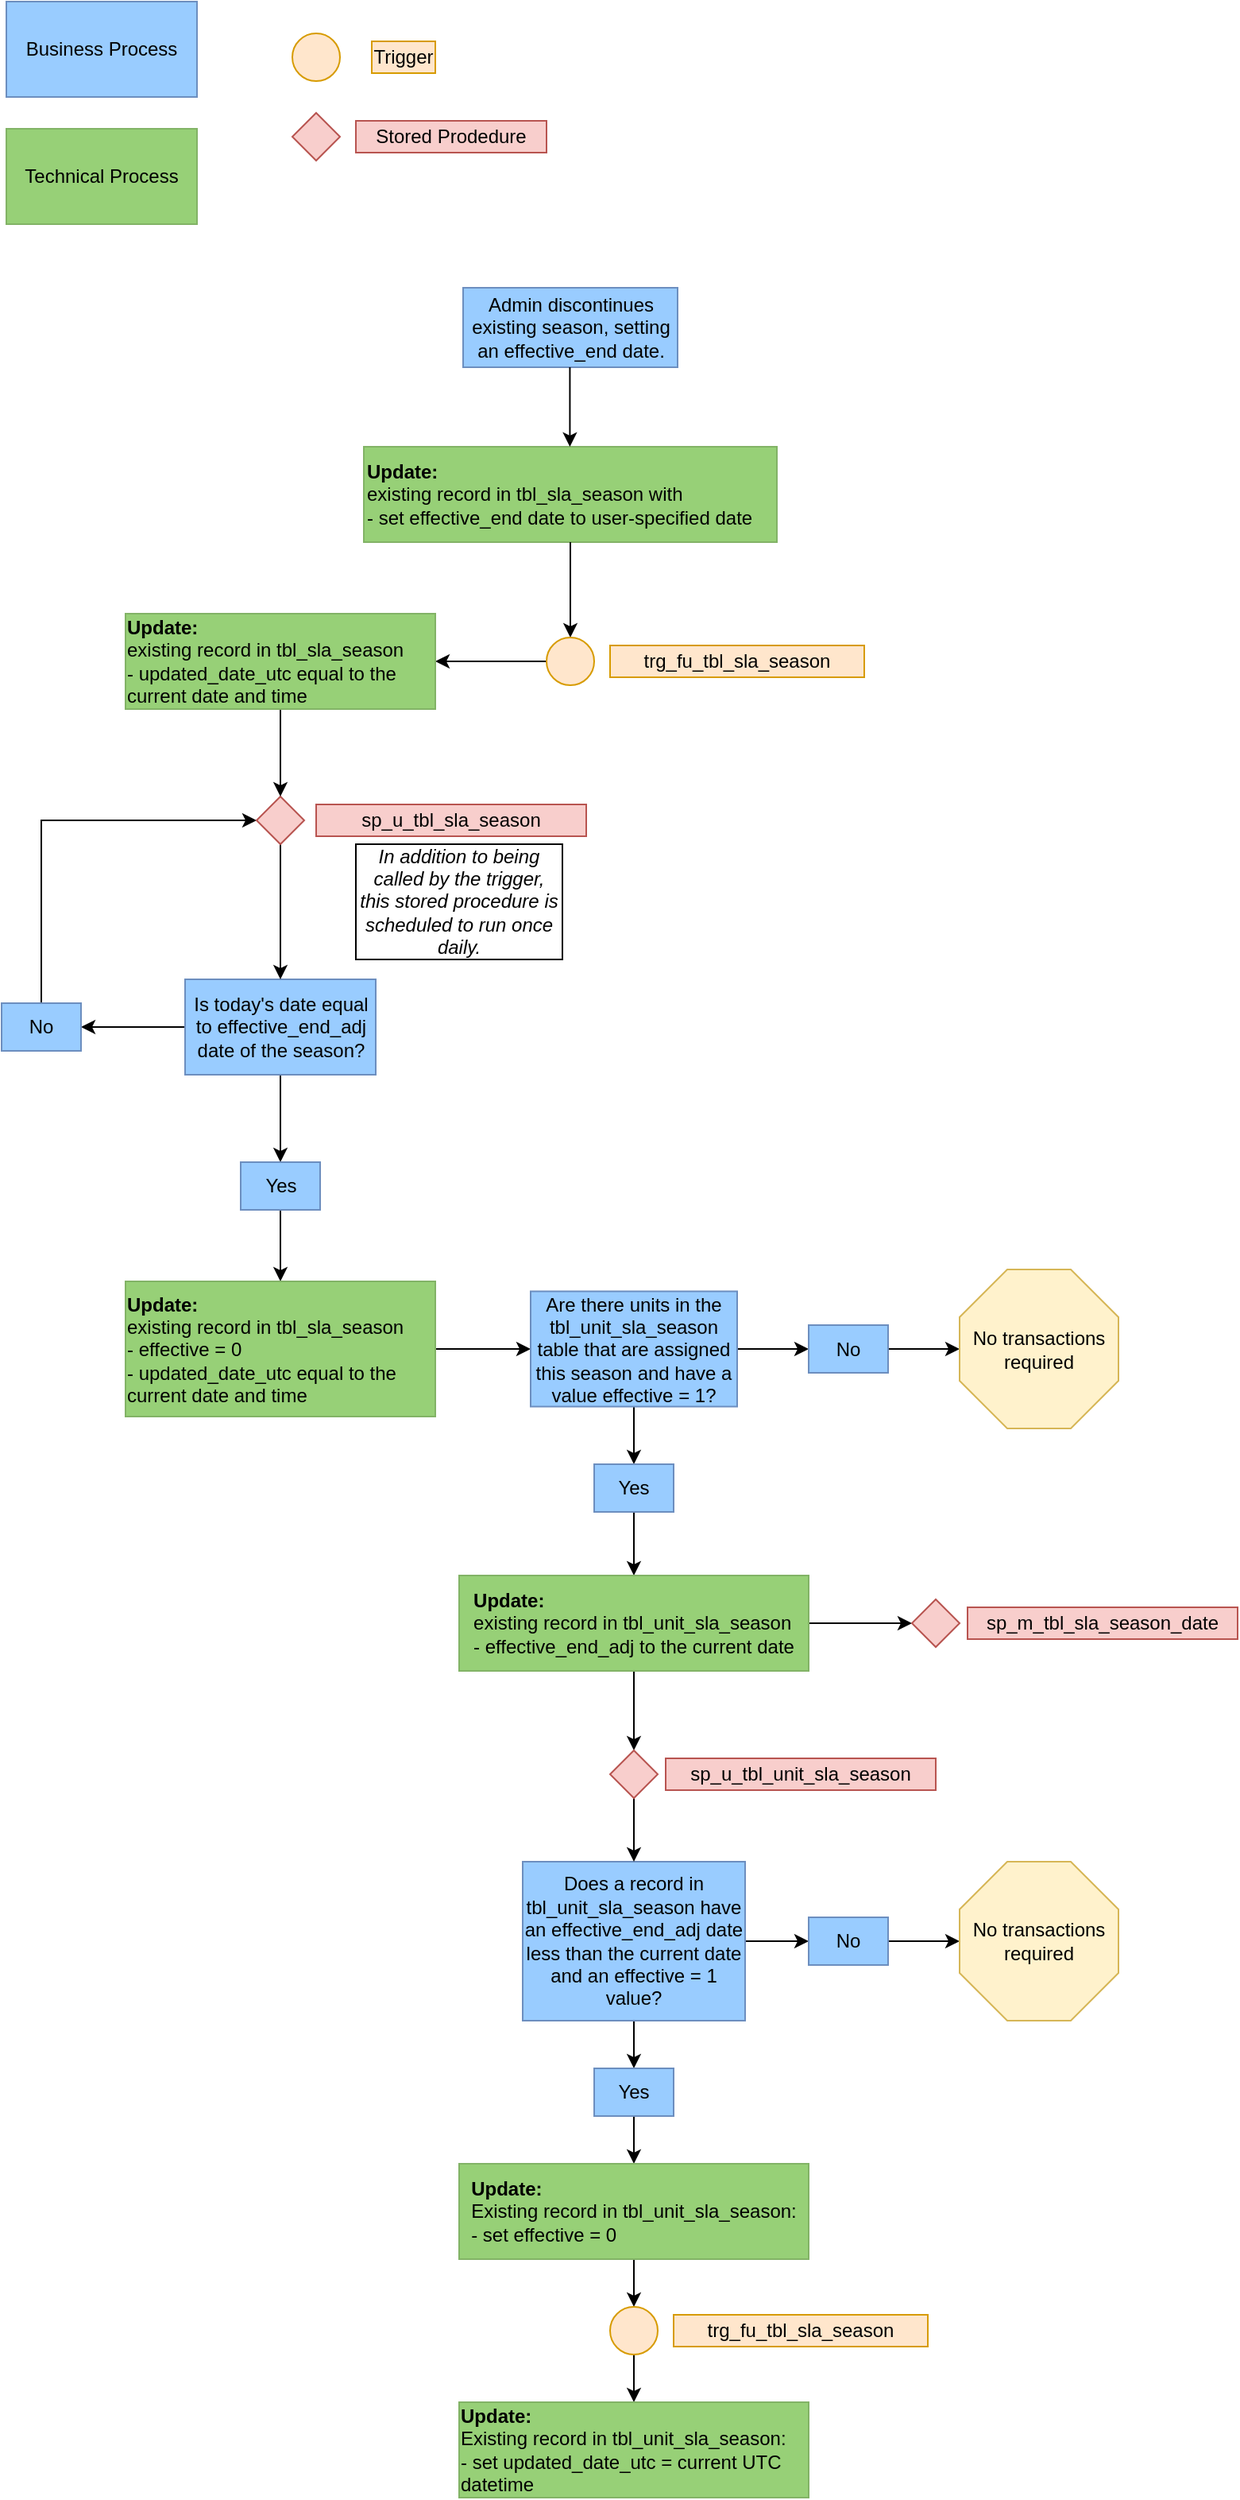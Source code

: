 <mxfile version="13.7.6" type="github">
  <diagram id="C5RBs43oDa-KdzZeNtuy" name="Page-1">
    <mxGraphModel dx="1422" dy="794" grid="1" gridSize="10" guides="1" tooltips="1" connect="1" arrows="1" fold="1" page="1" pageScale="1" pageWidth="850" pageHeight="1100" math="0" shadow="0">
      <root>
        <mxCell id="WIyWlLk6GJQsqaUBKTNV-0" />
        <mxCell id="WIyWlLk6GJQsqaUBKTNV-1" parent="WIyWlLk6GJQsqaUBKTNV-0" />
        <mxCell id="WIyWlLk6GJQsqaUBKTNV-3" value="Admin discontinues existing season, setting an effective_end date." style="rounded=0;whiteSpace=wrap;html=1;fontSize=12;glass=0;strokeWidth=1;shadow=0;fillColor=#99CCFF;strokeColor=#6c8ebf;" parent="WIyWlLk6GJQsqaUBKTNV-1" vertex="1">
          <mxGeometry x="307.5" y="200" width="135" height="50" as="geometry" />
        </mxCell>
        <mxCell id="X3GcQL-NPRju56YZY_Ri-2" value="&lt;b&gt;Update:&lt;br&gt;&lt;/b&gt;existing record in tbl_sla_season with&lt;br&gt;- set effective_end date to user-specified date" style="rounded=0;whiteSpace=wrap;html=1;fillColor=#97D077;strokeColor=#82b366;align=left;" parent="WIyWlLk6GJQsqaUBKTNV-1" vertex="1">
          <mxGeometry x="245" y="300" width="260" height="60" as="geometry" />
        </mxCell>
        <mxCell id="X3GcQL-NPRju56YZY_Ri-4" value="" style="endArrow=classic;html=1;exitX=0.5;exitY=1;exitDx=0;exitDy=0;entryX=0.5;entryY=0;entryDx=0;entryDy=0;" parent="WIyWlLk6GJQsqaUBKTNV-1" source="X3GcQL-NPRju56YZY_Ri-2" target="MRGtH3ut4B2zLl-mFBzY-22" edge="1">
          <mxGeometry width="50" height="50" relative="1" as="geometry">
            <mxPoint x="375" y="370" as="sourcePoint" />
            <mxPoint x="375" y="420" as="targetPoint" />
          </mxGeometry>
        </mxCell>
        <mxCell id="X3GcQL-NPRju56YZY_Ri-5" value="" style="endArrow=classic;html=1;" parent="WIyWlLk6GJQsqaUBKTNV-1" edge="1">
          <mxGeometry width="50" height="50" relative="1" as="geometry">
            <mxPoint x="374.71" y="250" as="sourcePoint" />
            <mxPoint x="374.71" y="300" as="targetPoint" />
          </mxGeometry>
        </mxCell>
        <mxCell id="MRGtH3ut4B2zLl-mFBzY-0" value="Business Process" style="rounded=0;whiteSpace=wrap;html=1;strokeColor=#6c8ebf;fillColor=#99CCFF;" parent="WIyWlLk6GJQsqaUBKTNV-1" vertex="1">
          <mxGeometry x="20" y="20" width="120" height="60" as="geometry" />
        </mxCell>
        <mxCell id="MRGtH3ut4B2zLl-mFBzY-1" value="Technical Process" style="rounded=0;whiteSpace=wrap;html=1;strokeColor=#82b366;fillColor=#97D077;" parent="WIyWlLk6GJQsqaUBKTNV-1" vertex="1">
          <mxGeometry x="20" y="100" width="120" height="60" as="geometry" />
        </mxCell>
        <mxCell id="MRGtH3ut4B2zLl-mFBzY-2" value="" style="ellipse;whiteSpace=wrap;html=1;aspect=fixed;fillColor=#ffe6cc;strokeColor=#d79b00;" parent="WIyWlLk6GJQsqaUBKTNV-1" vertex="1">
          <mxGeometry x="200" y="40" width="30" height="30" as="geometry" />
        </mxCell>
        <mxCell id="MRGtH3ut4B2zLl-mFBzY-3" value="Trigger" style="text;html=1;strokeColor=#d79b00;fillColor=#ffe6cc;align=center;verticalAlign=middle;whiteSpace=wrap;rounded=0;" parent="WIyWlLk6GJQsqaUBKTNV-1" vertex="1">
          <mxGeometry x="250" y="45" width="40" height="20" as="geometry" />
        </mxCell>
        <mxCell id="MRGtH3ut4B2zLl-mFBzY-4" value="" style="rhombus;whiteSpace=wrap;html=1;align=left;fillColor=#f8cecc;strokeColor=#b85450;" parent="WIyWlLk6GJQsqaUBKTNV-1" vertex="1">
          <mxGeometry x="200" y="90" width="30" height="30" as="geometry" />
        </mxCell>
        <mxCell id="MRGtH3ut4B2zLl-mFBzY-5" value="Stored Prodedure" style="text;html=1;strokeColor=#b85450;fillColor=#f8cecc;align=center;verticalAlign=middle;whiteSpace=wrap;rounded=0;" parent="WIyWlLk6GJQsqaUBKTNV-1" vertex="1">
          <mxGeometry x="240" y="95" width="120" height="20" as="geometry" />
        </mxCell>
        <mxCell id="BvRXjK3O4e4GX6fMoHdj-10" style="edgeStyle=orthogonalEdgeStyle;rounded=0;orthogonalLoop=1;jettySize=auto;html=1;exitX=0;exitY=0.5;exitDx=0;exitDy=0;entryX=1;entryY=0.5;entryDx=0;entryDy=0;" parent="WIyWlLk6GJQsqaUBKTNV-1" source="MRGtH3ut4B2zLl-mFBzY-6" target="MRGtH3ut4B2zLl-mFBzY-7" edge="1">
          <mxGeometry relative="1" as="geometry" />
        </mxCell>
        <mxCell id="BvRXjK3O4e4GX6fMoHdj-11" style="edgeStyle=orthogonalEdgeStyle;rounded=0;orthogonalLoop=1;jettySize=auto;html=1;exitX=0.5;exitY=1;exitDx=0;exitDy=0;entryX=0.5;entryY=0;entryDx=0;entryDy=0;" parent="WIyWlLk6GJQsqaUBKTNV-1" source="MRGtH3ut4B2zLl-mFBzY-6" target="MRGtH3ut4B2zLl-mFBzY-9" edge="1">
          <mxGeometry relative="1" as="geometry" />
        </mxCell>
        <mxCell id="MRGtH3ut4B2zLl-mFBzY-6" value="Is today&#39;s date equal to effective_end_adj date of the season?" style="rounded=0;whiteSpace=wrap;html=1;fillColor=#99CCFF;strokeColor=#6c8ebf;" parent="WIyWlLk6GJQsqaUBKTNV-1" vertex="1">
          <mxGeometry x="132.5" y="635" width="120" height="60" as="geometry" />
        </mxCell>
        <mxCell id="BvRXjK3O4e4GX6fMoHdj-9" style="edgeStyle=orthogonalEdgeStyle;rounded=0;orthogonalLoop=1;jettySize=auto;html=1;exitX=0.5;exitY=0;exitDx=0;exitDy=0;entryX=0;entryY=0.5;entryDx=0;entryDy=0;" parent="WIyWlLk6GJQsqaUBKTNV-1" source="MRGtH3ut4B2zLl-mFBzY-7" target="MRGtH3ut4B2zLl-mFBzY-18" edge="1">
          <mxGeometry relative="1" as="geometry" />
        </mxCell>
        <mxCell id="MRGtH3ut4B2zLl-mFBzY-7" value="No" style="rounded=0;whiteSpace=wrap;html=1;fillColor=#99CCFF;strokeColor=#6c8ebf;" parent="WIyWlLk6GJQsqaUBKTNV-1" vertex="1">
          <mxGeometry x="17" y="650" width="50" height="30" as="geometry" />
        </mxCell>
        <mxCell id="MRGtH3ut4B2zLl-mFBzY-15" value="" style="edgeStyle=orthogonalEdgeStyle;rounded=0;orthogonalLoop=1;jettySize=auto;html=1;entryX=0.5;entryY=0;entryDx=0;entryDy=0;" parent="WIyWlLk6GJQsqaUBKTNV-1" source="MRGtH3ut4B2zLl-mFBzY-9" target="MRGtH3ut4B2zLl-mFBzY-16" edge="1">
          <mxGeometry relative="1" as="geometry">
            <mxPoint x="422" y="875" as="targetPoint" />
          </mxGeometry>
        </mxCell>
        <mxCell id="MRGtH3ut4B2zLl-mFBzY-9" value="Yes" style="rounded=0;whiteSpace=wrap;html=1;fillColor=#99CCFF;strokeColor=#6c8ebf;" parent="WIyWlLk6GJQsqaUBKTNV-1" vertex="1">
          <mxGeometry x="167.5" y="750" width="50" height="30" as="geometry" />
        </mxCell>
        <mxCell id="BvRXjK3O4e4GX6fMoHdj-24" style="edgeStyle=orthogonalEdgeStyle;rounded=0;orthogonalLoop=1;jettySize=auto;html=1;exitX=1;exitY=0.5;exitDx=0;exitDy=0;entryX=0;entryY=0.5;entryDx=0;entryDy=0;" parent="WIyWlLk6GJQsqaUBKTNV-1" source="MRGtH3ut4B2zLl-mFBzY-16" target="BvRXjK3O4e4GX6fMoHdj-23" edge="1">
          <mxGeometry relative="1" as="geometry" />
        </mxCell>
        <mxCell id="MRGtH3ut4B2zLl-mFBzY-16" value="&lt;div style=&quot;text-align: left&quot;&gt;&lt;b&gt;Update:&lt;/b&gt;&lt;/div&gt;&lt;div style=&quot;text-align: left&quot;&gt;&lt;span&gt;existing record in tbl_sla_season&lt;/span&gt;&lt;/div&gt;&lt;div style=&quot;text-align: left&quot;&gt;&lt;span&gt;- effective = 0&lt;/span&gt;&lt;/div&gt;&lt;div style=&quot;text-align: left&quot;&gt;- updated_date_utc equal to the current date and time&lt;span&gt;&lt;br&gt;&lt;/span&gt;&lt;/div&gt;" style="rounded=0;whiteSpace=wrap;html=1;fillColor=#d5e8d4;strokeColor=#82b366;" parent="WIyWlLk6GJQsqaUBKTNV-1" vertex="1">
          <mxGeometry x="95" y="825" width="195" height="85" as="geometry" />
        </mxCell>
        <mxCell id="BvRXjK3O4e4GX6fMoHdj-28" style="edgeStyle=orthogonalEdgeStyle;rounded=0;orthogonalLoop=1;jettySize=auto;html=1;exitX=1;exitY=0.5;exitDx=0;exitDy=0;entryX=0;entryY=0.5;entryDx=0;entryDy=0;" parent="WIyWlLk6GJQsqaUBKTNV-1" source="MRGtH3ut4B2zLl-mFBzY-28" target="BvRXjK3O4e4GX6fMoHdj-20" edge="1">
          <mxGeometry relative="1" as="geometry" />
        </mxCell>
        <mxCell id="MRGtH3ut4B2zLl-mFBzY-28" value="&lt;div style=&quot;text-align: left&quot;&gt;&lt;b&gt;Update:&lt;/b&gt;&lt;/div&gt;&lt;div style=&quot;text-align: left&quot;&gt;existing record in tbl_unit_sla_season&lt;/div&gt;&lt;div style=&quot;text-align: left&quot;&gt;- effective = 0&lt;/div&gt;&lt;div style=&quot;text-align: left&quot;&gt;- effective_end to the current date&lt;/div&gt;" style="rounded=0;whiteSpace=wrap;html=1;fillColor=#d5e8d4;strokeColor=#82b366;" parent="WIyWlLk6GJQsqaUBKTNV-1" vertex="1">
          <mxGeometry x="305" y="1010" width="220" height="60" as="geometry" />
        </mxCell>
        <mxCell id="BvRXjK3O4e4GX6fMoHdj-8" style="edgeStyle=orthogonalEdgeStyle;rounded=0;orthogonalLoop=1;jettySize=auto;html=1;exitX=0.5;exitY=1;exitDx=0;exitDy=0;entryX=0.5;entryY=0;entryDx=0;entryDy=0;" parent="WIyWlLk6GJQsqaUBKTNV-1" source="MRGtH3ut4B2zLl-mFBzY-18" target="MRGtH3ut4B2zLl-mFBzY-6" edge="1">
          <mxGeometry relative="1" as="geometry" />
        </mxCell>
        <mxCell id="MRGtH3ut4B2zLl-mFBzY-18" value="" style="rhombus;whiteSpace=wrap;html=1;align=left;fillColor=#f8cecc;strokeColor=#b85450;" parent="WIyWlLk6GJQsqaUBKTNV-1" vertex="1">
          <mxGeometry x="177.5" y="520" width="30" height="30" as="geometry" />
        </mxCell>
        <mxCell id="MRGtH3ut4B2zLl-mFBzY-19" value="sp_u_tbl_sla_season" style="text;html=1;strokeColor=#b85450;fillColor=#f8cecc;align=center;verticalAlign=middle;whiteSpace=wrap;rounded=0;" parent="WIyWlLk6GJQsqaUBKTNV-1" vertex="1">
          <mxGeometry x="215" y="525" width="170" height="20" as="geometry" />
        </mxCell>
        <mxCell id="BvRXjK3O4e4GX6fMoHdj-13" style="edgeStyle=orthogonalEdgeStyle;rounded=0;orthogonalLoop=1;jettySize=auto;html=1;exitX=0;exitY=0.5;exitDx=0;exitDy=0;entryX=1;entryY=0.5;entryDx=0;entryDy=0;" parent="WIyWlLk6GJQsqaUBKTNV-1" source="MRGtH3ut4B2zLl-mFBzY-22" target="BvRXjK3O4e4GX6fMoHdj-12" edge="1">
          <mxGeometry relative="1" as="geometry" />
        </mxCell>
        <mxCell id="MRGtH3ut4B2zLl-mFBzY-22" value="" style="ellipse;whiteSpace=wrap;html=1;aspect=fixed;fillColor=#ffe6cc;strokeColor=#d79b00;" parent="WIyWlLk6GJQsqaUBKTNV-1" vertex="1">
          <mxGeometry x="360" y="420" width="30" height="30" as="geometry" />
        </mxCell>
        <mxCell id="MRGtH3ut4B2zLl-mFBzY-23" value="trg_fu_tbl_sla_season" style="text;html=1;strokeColor=#d79b00;fillColor=#ffe6cc;align=center;verticalAlign=middle;whiteSpace=wrap;rounded=0;" parent="WIyWlLk6GJQsqaUBKTNV-1" vertex="1">
          <mxGeometry x="400" y="425" width="160" height="20" as="geometry" />
        </mxCell>
        <mxCell id="BvRXjK3O4e4GX6fMoHdj-16" style="edgeStyle=orthogonalEdgeStyle;rounded=0;orthogonalLoop=1;jettySize=auto;html=1;exitX=0.5;exitY=1;exitDx=0;exitDy=0;entryX=0.5;entryY=0;entryDx=0;entryDy=0;" parent="WIyWlLk6GJQsqaUBKTNV-1" source="BvRXjK3O4e4GX6fMoHdj-12" target="MRGtH3ut4B2zLl-mFBzY-18" edge="1">
          <mxGeometry relative="1" as="geometry" />
        </mxCell>
        <mxCell id="BvRXjK3O4e4GX6fMoHdj-12" value="&lt;div style=&quot;text-align: left&quot;&gt;&lt;b&gt;Update:&lt;/b&gt;&lt;/div&gt;&lt;div style=&quot;text-align: left&quot;&gt;&lt;span&gt;existing record in tbl_sla_season&lt;/span&gt;&lt;/div&gt;&lt;div style=&quot;text-align: left&quot;&gt;&lt;span&gt;- updated_date_utc equal to the current date and time&lt;/span&gt;&lt;/div&gt;" style="rounded=0;whiteSpace=wrap;html=1;fillColor=#d5e8d4;strokeColor=#82b366;" parent="WIyWlLk6GJQsqaUBKTNV-1" vertex="1">
          <mxGeometry x="95" y="405" width="195" height="60" as="geometry" />
        </mxCell>
        <mxCell id="BvRXjK3O4e4GX6fMoHdj-19" value="sp_m_tbl_sla_season_date" style="text;html=1;strokeColor=#b85450;fillColor=#f8cecc;align=center;verticalAlign=middle;whiteSpace=wrap;rounded=0;" parent="WIyWlLk6GJQsqaUBKTNV-1" vertex="1">
          <mxGeometry x="625" y="1030" width="170" height="20" as="geometry" />
        </mxCell>
        <mxCell id="BvRXjK3O4e4GX6fMoHdj-20" value="" style="rhombus;whiteSpace=wrap;html=1;align=left;fillColor=#f8cecc;strokeColor=#b85450;" parent="WIyWlLk6GJQsqaUBKTNV-1" vertex="1">
          <mxGeometry x="590" y="1025" width="30" height="30" as="geometry" />
        </mxCell>
        <mxCell id="BvRXjK3O4e4GX6fMoHdj-26" style="edgeStyle=orthogonalEdgeStyle;rounded=0;orthogonalLoop=1;jettySize=auto;html=1;exitX=0.5;exitY=1;exitDx=0;exitDy=0;entryX=0.5;entryY=0;entryDx=0;entryDy=0;" parent="WIyWlLk6GJQsqaUBKTNV-1" source="BvRXjK3O4e4GX6fMoHdj-23" target="BvRXjK3O4e4GX6fMoHdj-25" edge="1">
          <mxGeometry relative="1" as="geometry" />
        </mxCell>
        <mxCell id="BvRXjK3O4e4GX6fMoHdj-30" style="edgeStyle=orthogonalEdgeStyle;rounded=0;orthogonalLoop=1;jettySize=auto;html=1;exitX=1;exitY=0.5;exitDx=0;exitDy=0;entryX=0;entryY=0.5;entryDx=0;entryDy=0;" parent="WIyWlLk6GJQsqaUBKTNV-1" source="BvRXjK3O4e4GX6fMoHdj-23" target="BvRXjK3O4e4GX6fMoHdj-29" edge="1">
          <mxGeometry relative="1" as="geometry" />
        </mxCell>
        <mxCell id="BvRXjK3O4e4GX6fMoHdj-23" value="Are there units in the tbl_unit_sla_season table that are assigned this season and have a value effective = 1?" style="rounded=0;whiteSpace=wrap;html=1;fillColor=#99CCFF;strokeColor=#6c8ebf;" parent="WIyWlLk6GJQsqaUBKTNV-1" vertex="1">
          <mxGeometry x="350" y="831.25" width="130" height="72.5" as="geometry" />
        </mxCell>
        <mxCell id="BvRXjK3O4e4GX6fMoHdj-27" style="edgeStyle=orthogonalEdgeStyle;rounded=0;orthogonalLoop=1;jettySize=auto;html=1;exitX=0.5;exitY=1;exitDx=0;exitDy=0;entryX=0.5;entryY=0;entryDx=0;entryDy=0;" parent="WIyWlLk6GJQsqaUBKTNV-1" source="BvRXjK3O4e4GX6fMoHdj-25" target="MRGtH3ut4B2zLl-mFBzY-28" edge="1">
          <mxGeometry relative="1" as="geometry" />
        </mxCell>
        <mxCell id="BvRXjK3O4e4GX6fMoHdj-25" value="Yes" style="rounded=0;whiteSpace=wrap;html=1;fillColor=#99CCFF;strokeColor=#6c8ebf;" parent="WIyWlLk6GJQsqaUBKTNV-1" vertex="1">
          <mxGeometry x="390" y="940" width="50" height="30" as="geometry" />
        </mxCell>
        <mxCell id="BvRXjK3O4e4GX6fMoHdj-32" style="edgeStyle=orthogonalEdgeStyle;rounded=0;orthogonalLoop=1;jettySize=auto;html=1;exitX=1;exitY=0.5;exitDx=0;exitDy=0;entryX=0;entryY=0.5;entryDx=0;entryDy=0;entryPerimeter=0;" parent="WIyWlLk6GJQsqaUBKTNV-1" source="BvRXjK3O4e4GX6fMoHdj-29" target="BvRXjK3O4e4GX6fMoHdj-31" edge="1">
          <mxGeometry relative="1" as="geometry" />
        </mxCell>
        <mxCell id="BvRXjK3O4e4GX6fMoHdj-29" value="No" style="rounded=0;whiteSpace=wrap;html=1;fillColor=#99CCFF;strokeColor=#6c8ebf;" parent="WIyWlLk6GJQsqaUBKTNV-1" vertex="1">
          <mxGeometry x="525" y="852.5" width="50" height="30" as="geometry" />
        </mxCell>
        <mxCell id="BvRXjK3O4e4GX6fMoHdj-31" value="No transactions required" style="whiteSpace=wrap;html=1;shape=mxgraph.basic.octagon2;align=center;verticalAlign=middle;dx=15;fillColor=#fff2cc;strokeColor=#d6b656;" parent="WIyWlLk6GJQsqaUBKTNV-1" vertex="1">
          <mxGeometry x="620" y="817.5" width="100" height="100" as="geometry" />
        </mxCell>
        <mxCell id="BvRXjK3O4e4GX6fMoHdj-33" value="&lt;i&gt;In addition to being called by the trigger, this stored procedure is scheduled to run once daily.&lt;/i&gt;" style="rounded=0;whiteSpace=wrap;html=1;" parent="WIyWlLk6GJQsqaUBKTNV-1" vertex="1">
          <mxGeometry x="240" y="550" width="130" height="72.5" as="geometry" />
        </mxCell>
        <mxCell id="OJnGVqIyyo1gwl02aAT4-4" style="edgeStyle=orthogonalEdgeStyle;rounded=0;orthogonalLoop=1;jettySize=auto;html=1;exitX=0.5;exitY=1;exitDx=0;exitDy=0;entryX=0.5;entryY=0;entryDx=0;entryDy=0;" edge="1" parent="WIyWlLk6GJQsqaUBKTNV-1" source="hz_bBZgn3IMPrt3UgGcj-0" target="OJnGVqIyyo1gwl02aAT4-3">
          <mxGeometry relative="1" as="geometry" />
        </mxCell>
        <mxCell id="hz_bBZgn3IMPrt3UgGcj-0" value="&lt;div style=&quot;text-align: left&quot;&gt;&lt;b&gt;Update:&lt;/b&gt;&lt;/div&gt;&lt;div style=&quot;text-align: left&quot;&gt;existing record in tbl_unit_sla_season&lt;/div&gt;&lt;div style=&quot;text-align: left&quot;&gt;- effective_end_adj to the current date&lt;/div&gt;" style="rounded=0;whiteSpace=wrap;html=1;fillColor=#97D077;strokeColor=#82b366;" parent="WIyWlLk6GJQsqaUBKTNV-1" vertex="1">
          <mxGeometry x="305" y="1010" width="220" height="60" as="geometry" />
        </mxCell>
        <mxCell id="hz_bBZgn3IMPrt3UgGcj-1" value="&lt;div style=&quot;text-align: left&quot;&gt;&lt;b&gt;Update:&lt;/b&gt;&lt;/div&gt;&lt;div style=&quot;text-align: left&quot;&gt;&lt;span&gt;existing record in tbl_sla_season&lt;/span&gt;&lt;/div&gt;&lt;div style=&quot;text-align: left&quot;&gt;&lt;span&gt;- effective = 0&lt;/span&gt;&lt;/div&gt;&lt;div style=&quot;text-align: left&quot;&gt;- updated_date_utc equal to the current date and time&lt;span&gt;&lt;br&gt;&lt;/span&gt;&lt;/div&gt;" style="rounded=0;whiteSpace=wrap;html=1;fillColor=#97D077;strokeColor=#82b366;" parent="WIyWlLk6GJQsqaUBKTNV-1" vertex="1">
          <mxGeometry x="95" y="825" width="195" height="85" as="geometry" />
        </mxCell>
        <mxCell id="hz_bBZgn3IMPrt3UgGcj-2" value="&lt;div style=&quot;text-align: left&quot;&gt;&lt;b&gt;Update:&lt;/b&gt;&lt;/div&gt;&lt;div style=&quot;text-align: left&quot;&gt;&lt;span&gt;existing record in tbl_sla_season&lt;/span&gt;&lt;/div&gt;&lt;div style=&quot;text-align: left&quot;&gt;&lt;span&gt;- updated_date_utc equal to the current date and time&lt;/span&gt;&lt;/div&gt;" style="rounded=0;whiteSpace=wrap;html=1;fillColor=#97D077;strokeColor=#82b366;" parent="WIyWlLk6GJQsqaUBKTNV-1" vertex="1">
          <mxGeometry x="95" y="405" width="195" height="60" as="geometry" />
        </mxCell>
        <mxCell id="OJnGVqIyyo1gwl02aAT4-7" style="edgeStyle=orthogonalEdgeStyle;rounded=0;orthogonalLoop=1;jettySize=auto;html=1;exitX=0.5;exitY=1;exitDx=0;exitDy=0;entryX=0.5;entryY=0;entryDx=0;entryDy=0;" edge="1" parent="WIyWlLk6GJQsqaUBKTNV-1" source="OJnGVqIyyo1gwl02aAT4-0" target="OJnGVqIyyo1gwl02aAT4-6">
          <mxGeometry relative="1" as="geometry" />
        </mxCell>
        <mxCell id="OJnGVqIyyo1gwl02aAT4-9" style="edgeStyle=orthogonalEdgeStyle;rounded=0;orthogonalLoop=1;jettySize=auto;html=1;exitX=1;exitY=0.5;exitDx=0;exitDy=0;entryX=0;entryY=0.5;entryDx=0;entryDy=0;" edge="1" parent="WIyWlLk6GJQsqaUBKTNV-1" source="OJnGVqIyyo1gwl02aAT4-0" target="OJnGVqIyyo1gwl02aAT4-8">
          <mxGeometry relative="1" as="geometry" />
        </mxCell>
        <mxCell id="OJnGVqIyyo1gwl02aAT4-0" value="Does a record in tbl_unit_sla_season have an effective_end_adj date less than the current date and an effective = 1 value?" style="rounded=0;whiteSpace=wrap;html=1;fillColor=#99CCFF;strokeColor=#6c8ebf;" vertex="1" parent="WIyWlLk6GJQsqaUBKTNV-1">
          <mxGeometry x="345" y="1190" width="140" height="100" as="geometry" />
        </mxCell>
        <mxCell id="OJnGVqIyyo1gwl02aAT4-2" value="sp_u_tbl_unit_sla_season" style="text;html=1;strokeColor=#b85450;fillColor=#f8cecc;align=center;verticalAlign=middle;whiteSpace=wrap;rounded=0;" vertex="1" parent="WIyWlLk6GJQsqaUBKTNV-1">
          <mxGeometry x="435" y="1125" width="170" height="20" as="geometry" />
        </mxCell>
        <mxCell id="OJnGVqIyyo1gwl02aAT4-5" style="edgeStyle=orthogonalEdgeStyle;rounded=0;orthogonalLoop=1;jettySize=auto;html=1;exitX=0.5;exitY=1;exitDx=0;exitDy=0;entryX=0.5;entryY=0;entryDx=0;entryDy=0;" edge="1" parent="WIyWlLk6GJQsqaUBKTNV-1" source="OJnGVqIyyo1gwl02aAT4-3" target="OJnGVqIyyo1gwl02aAT4-0">
          <mxGeometry relative="1" as="geometry" />
        </mxCell>
        <mxCell id="OJnGVqIyyo1gwl02aAT4-3" value="" style="rhombus;whiteSpace=wrap;html=1;align=left;fillColor=#f8cecc;strokeColor=#b85450;" vertex="1" parent="WIyWlLk6GJQsqaUBKTNV-1">
          <mxGeometry x="400" y="1120" width="30" height="30" as="geometry" />
        </mxCell>
        <mxCell id="OJnGVqIyyo1gwl02aAT4-13" style="edgeStyle=orthogonalEdgeStyle;rounded=0;orthogonalLoop=1;jettySize=auto;html=1;exitX=0.5;exitY=1;exitDx=0;exitDy=0;entryX=0.5;entryY=0;entryDx=0;entryDy=0;" edge="1" parent="WIyWlLk6GJQsqaUBKTNV-1" source="OJnGVqIyyo1gwl02aAT4-6" target="OJnGVqIyyo1gwl02aAT4-12">
          <mxGeometry relative="1" as="geometry" />
        </mxCell>
        <mxCell id="OJnGVqIyyo1gwl02aAT4-6" value="Yes" style="rounded=0;whiteSpace=wrap;html=1;fillColor=#99CCFF;strokeColor=#6c8ebf;" vertex="1" parent="WIyWlLk6GJQsqaUBKTNV-1">
          <mxGeometry x="390" y="1320" width="50" height="30" as="geometry" />
        </mxCell>
        <mxCell id="OJnGVqIyyo1gwl02aAT4-11" style="edgeStyle=orthogonalEdgeStyle;rounded=0;orthogonalLoop=1;jettySize=auto;html=1;exitX=1;exitY=0.5;exitDx=0;exitDy=0;" edge="1" parent="WIyWlLk6GJQsqaUBKTNV-1" source="OJnGVqIyyo1gwl02aAT4-8" target="OJnGVqIyyo1gwl02aAT4-10">
          <mxGeometry relative="1" as="geometry" />
        </mxCell>
        <mxCell id="OJnGVqIyyo1gwl02aAT4-8" value="No" style="rounded=0;whiteSpace=wrap;html=1;fillColor=#99CCFF;strokeColor=#6c8ebf;" vertex="1" parent="WIyWlLk6GJQsqaUBKTNV-1">
          <mxGeometry x="525" y="1225" width="50" height="30" as="geometry" />
        </mxCell>
        <mxCell id="OJnGVqIyyo1gwl02aAT4-10" value="No transactions required" style="whiteSpace=wrap;html=1;shape=mxgraph.basic.octagon2;align=center;verticalAlign=middle;dx=15;fillColor=#fff2cc;strokeColor=#d6b656;" vertex="1" parent="WIyWlLk6GJQsqaUBKTNV-1">
          <mxGeometry x="620" y="1190" width="100" height="100" as="geometry" />
        </mxCell>
        <mxCell id="OJnGVqIyyo1gwl02aAT4-16" style="edgeStyle=orthogonalEdgeStyle;rounded=0;orthogonalLoop=1;jettySize=auto;html=1;exitX=0.5;exitY=1;exitDx=0;exitDy=0;entryX=0.5;entryY=0;entryDx=0;entryDy=0;" edge="1" parent="WIyWlLk6GJQsqaUBKTNV-1" source="OJnGVqIyyo1gwl02aAT4-12" target="OJnGVqIyyo1gwl02aAT4-14">
          <mxGeometry relative="1" as="geometry" />
        </mxCell>
        <mxCell id="OJnGVqIyyo1gwl02aAT4-12" value="&lt;div style=&quot;text-align: left&quot;&gt;&lt;b&gt;Update:&lt;/b&gt;&lt;/div&gt;&lt;div style=&quot;text-align: left&quot;&gt;Existing record in tbl_unit_sla_season:&lt;/div&gt;&lt;div style=&quot;text-align: left&quot;&gt;- set effective = 0&lt;/div&gt;" style="rounded=0;whiteSpace=wrap;html=1;fillColor=#97D077;strokeColor=#82b366;" vertex="1" parent="WIyWlLk6GJQsqaUBKTNV-1">
          <mxGeometry x="305" y="1380" width="220" height="60" as="geometry" />
        </mxCell>
        <mxCell id="OJnGVqIyyo1gwl02aAT4-18" style="edgeStyle=orthogonalEdgeStyle;rounded=0;orthogonalLoop=1;jettySize=auto;html=1;exitX=0.5;exitY=1;exitDx=0;exitDy=0;" edge="1" parent="WIyWlLk6GJQsqaUBKTNV-1" source="OJnGVqIyyo1gwl02aAT4-14" target="OJnGVqIyyo1gwl02aAT4-17">
          <mxGeometry relative="1" as="geometry" />
        </mxCell>
        <mxCell id="OJnGVqIyyo1gwl02aAT4-14" value="" style="ellipse;whiteSpace=wrap;html=1;aspect=fixed;fillColor=#ffe6cc;strokeColor=#d79b00;" vertex="1" parent="WIyWlLk6GJQsqaUBKTNV-1">
          <mxGeometry x="400" y="1470" width="30" height="30" as="geometry" />
        </mxCell>
        <mxCell id="OJnGVqIyyo1gwl02aAT4-15" value="trg_fu_tbl_sla_season" style="text;html=1;strokeColor=#d79b00;fillColor=#ffe6cc;align=center;verticalAlign=middle;whiteSpace=wrap;rounded=0;" vertex="1" parent="WIyWlLk6GJQsqaUBKTNV-1">
          <mxGeometry x="440" y="1475" width="160" height="20" as="geometry" />
        </mxCell>
        <mxCell id="OJnGVqIyyo1gwl02aAT4-17" value="&lt;div style=&quot;text-align: left&quot;&gt;&lt;b&gt;Update:&lt;/b&gt;&lt;/div&gt;&lt;div style=&quot;text-align: left&quot;&gt;Existing record in tbl_unit_sla_season:&lt;/div&gt;&lt;div style=&quot;text-align: left&quot;&gt;- set updated_date_utc = current UTC datetime&lt;/div&gt;" style="rounded=0;whiteSpace=wrap;html=1;fillColor=#97D077;strokeColor=#82b366;" vertex="1" parent="WIyWlLk6GJQsqaUBKTNV-1">
          <mxGeometry x="305" y="1530" width="220" height="60" as="geometry" />
        </mxCell>
      </root>
    </mxGraphModel>
  </diagram>
</mxfile>
